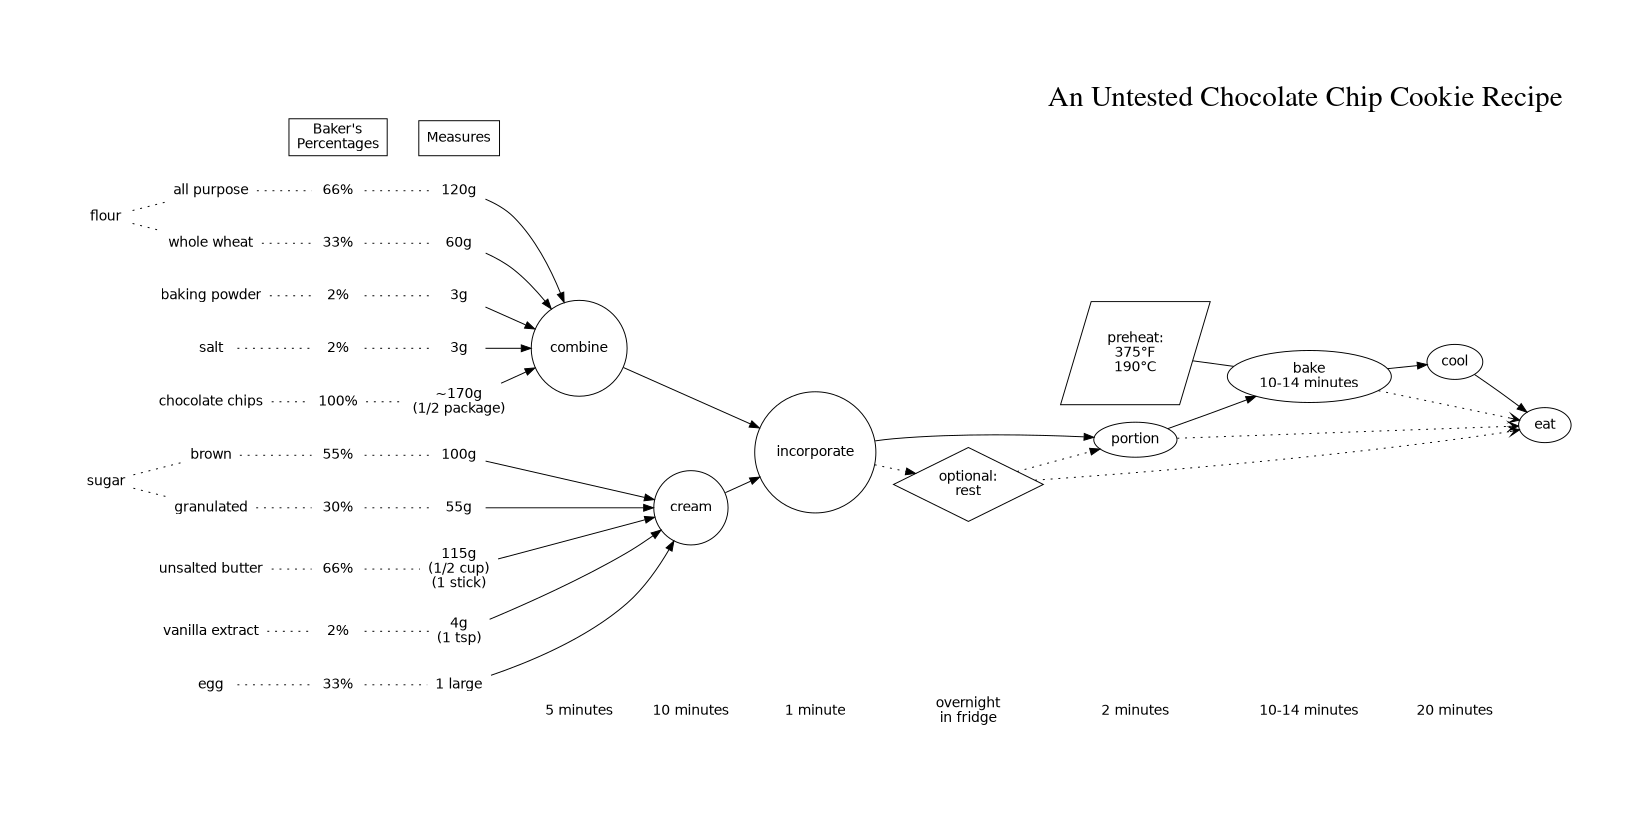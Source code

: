 digraph chocolatechipcookie {

    label="An Untested Chocolate Chip Cookie Recipe";
    fontname="Times";
    fontsize="30";
    labelloc="top";
    labeljust="right";
    page="11,8.5";
    margin="0.5";
    nodesep="0.25";
    ranksep="0.25";
    mindist="0.25";
    center="true";
    size="10";

    rankdir="LR";
    ordering="out";

    "flour" [shape=plaintext, fontname="Helvetica"];

    "ap" [shape=plaintext, label="all purpose", fontname="Helvetica"];
    "ap1" [shape=plaintext, label="66%", fontname="Helvetica"];
    "ap2" [shape=plaintext, label="120g", fontname="Helvetica"];
    "flour" -> "ap" [arrowhead=none, style=dotted];
    "ap" -> "ap1" [arrowhead=none, style=dotted];
    "ap1" -> "ap2" [arrowhead=none, style=dotted];
    "ap2" -> "combine";

    "ww" [shape=plaintext, label="whole wheat", fontname="Helvetica"];
    "ww1" [shape=plaintext, label="33%", fontname="Helvetica"];
    "ww2" [shape=plaintext, label="60g", fontname="Helvetica"];
    "flour" -> "ww" [arrowhead=none, style=dotted];
    "ww" -> "ww1" [arrowhead=none, style=dotted];
    "ww1" -> "ww2" [arrowhead=none, style=dotted];
    "ww2" -> "combine";

    "powder" [shape=plaintext, label="baking powder", fontname="Helvetica"];
    "powder1" [shape=plaintext, label="2%", fontname="Helvetica"];
    "powder2" [shape=plaintext, label="3g", fontname="Helvetica"];
    "powder" -> "powder1" [arrowhead=none, style=dotted];
    "powder1" -> "powder2" [arrowhead=none, style=dotted];
    "powder2" -> "combine";
    
    "salt" [shape=plaintext, fontname="Helvetica"];
    "salt1" [shape=plaintext, label="2%", fontname="Helvetica"];
    "salt2" [shape=plaintext, label="3g", fontname="Helvetica"];
    "salt" -> "salt1" [arrowhead=none, style=dotted];
    "salt1" -> "salt2" [arrowhead=none, style=dotted];
    "salt2" -> "combine";
   
    "chips" [shape=plaintext, label="chocolate chips", fontname="Helvetica"];
    "chips1" [shape=plaintext, label="100%", fontname="Helvetica"];
    "chips2" [shape=plaintext, label="~170g\n(1/2 package)", fontname="Helvetica"];
    "chips" -> "chips1" [arrowhead=none, style=dotted];
    "chips1" -> "chips2" [arrowhead=none, style=dotted];
    "chips2" -> "combine";

    "sugar" [shape=plaintext, fontname="Helvetica"];

    "brown" [shape=plaintext, fontname="Helvetica"];
    "brown1" [shape=plaintext, label="55%", fontname="Helvetica"];
    "brown2" [shape=plaintext, label="100g", fontname="Helvetica"];
    "sugar" -> "brown" [arrowhead=none, style=dotted];
    "brown" -> "brown1" [arrowhead=none, style=dotted];
    "brown1" -> "brown2" [arrowhead=none, style=dotted];
    "brown2" -> "cream";

    "granulated" [shape=plaintext, fontname="Helvetica"];
    "granulated1" [shape=plaintext, label="30%", fontname="Helvetica"];
    "granulated2" [shape=plaintext, label="55g", fontname="Helvetica"];
    "sugar" -> "granulated" [arrowhead=none, style=dotted];
    "granulated" -> "granulated1" [arrowhead=none, style=dotted];
    "granulated1" -> "granulated2" [arrowhead=none, style=dotted];
    "granulated2" -> "cream";

    "butter" [shape=plaintext, label="unsalted butter", fontname="Helvetica"];
    "butter1" [shape=plaintext, label="66%", fontname="Helvetica"];
    "butter2" [shape=plaintext, label="115g\n(1/2 cup)\n(1 stick)", fontname="Helvetica"];
    "butter" -> "butter1" [arrowhead=none, style=dotted];
    "butter1" -> "butter2" [arrowhead=none, style=dotted];
    "butter2" -> "cream";

    "vanilla" [shape=plaintext, label="vanilla extract", fontname="Helvetica"];
    "vanilla1" [shape=plaintext, label="2%", fontname="Helvetica"];
    "vanilla2" [shape=plaintext, label="4g\n(1 tsp)", fontname="Helvetica"];
    "vanilla" -> "vanilla1" [arrowhead=none, style=dotted];
    "vanilla1" -> "vanilla2" [arrowhead=none, style=dotted];
    "vanilla2" -> "cream";

    "egg" [shape=plaintext, fontname="Helvetica"];
    "egg1" [shape=plaintext, label="33%", fontname="Helvetica"];
    "egg2" [shape=plaintext, label="1 large", fontname="Helvetica"];
    "egg" -> "egg1" [arrowhead=none, style=dotted];
    "egg1" -> "egg2" [arrowhead=none, style=dotted];
    "egg2" -> "cream";

    "combine" [shape=plaintext, fontname="Helvetica"];
    "cream" [shape=plaintext, fontname="Helvetica"];
    "portion" [fontname="Helvetica"];
    "preheat" [shape="parallelogram", label="preheat:\n375°F\n190°C", fontname="Helvetica"];
    "rest" [shape="diamond", label="optional:\nrest", fontname="Helvetica"];
    "cool" [fontname="Helvetica"];
    "eat" [fontname="Helvetica"];


    "bake" [label="bake\n10-14 minutes", fontname="Helvetica"];
    "combine" -> "incorporate";
    "cream" -> "incorporate";
    "incorporate" -> "portion";
    "incorporate" -> "rest" -> "portion" [style=dotted];
    "portion" -> "bake";
    "bake" -> "cool";
    "cool" -> "eat";
    
    "preheat" -> "bake" [arrowhead="none"];

    "rest" -> "eat" [style=dotted, arrowhead=vee];
    "portion" -> "eat" [style=dotted, arrowhead=vee];
    "bake" -> "eat" [style=dotted, arrowhead=vee];

    "ap2" -> "ww2" -> "powder2" -> "salt2" -> "chips2" [arrowhead=none, style=invisible];
    {rank=same; "ap2"; "ww2"; "powder2"; "salt2"; "chips2"}

    "brown2" -> "granulated2" -> "butter2" [arrowhead=none, style=invisible];
    "butter2" -> "vanilla2" -> "egg2" [arrowhead=none, style=invisible];
    {rank=same; "brown2"; "granulated2"; "butter2"; "vanilla2"; "egg2"}
    {rank=same; "ap2"; "brown2"}

    "flour" -> "sugar" [arrowhead=none, style=invisible, constraint=false];
    {rank=same; "flour"; "sugar"}

    "combine" -> "cream" [arrowhead=none, style=invisible];

    "combine" [shape=circle, fontname="Helvetica"];
    "cream" [shape=circle, fontname="Helvetica"];
    "incorporate" [shape=circle, fontname="Helvetica"];

    "label1" [shape=rectangle, label="Baker's\nPercentages", fontname="Helvetica"];
    {rank=same; "label1"; "ap1"}
    "label1" -> "ap1" [arrowhead=none, style=invisible];

    "label2" [shape=rectangle, label="Measures", fontname="Helvetica"];
    {rank=same; "label2"; "ap2"}
    "label2" -> "ap2" [arrowhead=none, style=invisible];

    "time0" [shape=none; label=""];
    {rank=same; "time0"; "egg2"}

    "time1" [shape=plaintext; label="5 minutes", fontname="Helvetica"];
    {rank=same; "time1"; "combine"}

    "time2" [shape=plaintext; label="10 minutes", fontname="Helvetica"];
    "time3" [shape=plaintext; label="1 minute", fontname="Helvetica"];
    "time4" [shape=plaintext; label="overnight\nin fridge", fontname="Helvetica"];
    "time5" [shape=plaintext; label="2 minutes", fontname="Helvetica"];
    "time6" [shape=plaintext; label="10-14 minutes", fontname="Helvetica"];
    "time7" [shape=plaintext; label="20 minutes", fontname="Helvetica"];

    "time0" -> "time1" -> "time2" -> "time3" -> "time4" [arrowhead=none, style=invisible];
    "time4" -> "time5" -> "time6" -> "time7" [arrowhead=none, style=invisible];
    
    "egg2" -> "time1" [arrowhead=none, style=invisible];
}
